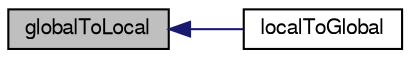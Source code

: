 digraph "globalToLocal"
{
  bgcolor="transparent";
  edge [fontname="FreeSans",fontsize="10",labelfontname="FreeSans",labelfontsize="10"];
  node [fontname="FreeSans",fontsize="10",shape=record];
  rankdir="LR";
  Node35 [label="globalToLocal",height=0.2,width=0.4,color="black", fillcolor="grey75", style="filled", fontcolor="black"];
  Node35 -> Node36 [dir="back",color="midnightblue",fontsize="10",style="solid",fontname="FreeSans"];
  Node36 [label="localToGlobal",height=0.2,width=0.4,color="black",URL="$a24986.html#a5271222aca4104cfb6b6fa30668145d3",tooltip="Convert from local coordinate system to the global Cartesian system. "];
}
